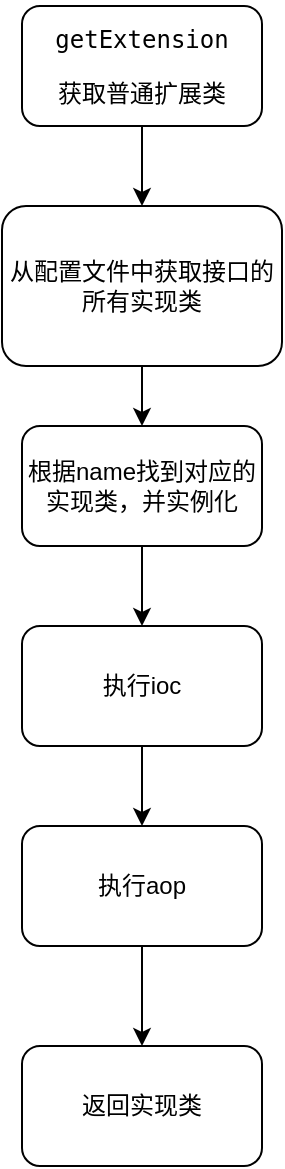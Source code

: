 <mxfile version="14.7.7" type="github">
  <diagram id="zrVdomL0mERQolu0k9rl" name="Page-1">
    <mxGraphModel dx="946" dy="536" grid="1" gridSize="10" guides="1" tooltips="1" connect="1" arrows="1" fold="1" page="1" pageScale="1" pageWidth="827" pageHeight="1169" math="0" shadow="0">
      <root>
        <mxCell id="0" />
        <mxCell id="1" parent="0" />
        <mxCell id="THbM5ONuqLWvobYrhW5Y-16" value="" style="edgeStyle=orthogonalEdgeStyle;rounded=0;orthogonalLoop=1;jettySize=auto;html=1;" edge="1" parent="1" source="THbM5ONuqLWvobYrhW5Y-1" target="THbM5ONuqLWvobYrhW5Y-9">
          <mxGeometry relative="1" as="geometry" />
        </mxCell>
        <mxCell id="THbM5ONuqLWvobYrhW5Y-1" value="&lt;pre&gt;getExtension&lt;/pre&gt;&lt;pre&gt;获取普通扩展类&lt;/pre&gt;" style="rounded=1;whiteSpace=wrap;html=1;" vertex="1" parent="1">
          <mxGeometry x="140" y="130" width="120" height="60" as="geometry" />
        </mxCell>
        <mxCell id="THbM5ONuqLWvobYrhW5Y-6" value="返回实现类" style="rounded=1;whiteSpace=wrap;html=1;" vertex="1" parent="1">
          <mxGeometry x="140" y="650" width="120" height="60" as="geometry" />
        </mxCell>
        <mxCell id="THbM5ONuqLWvobYrhW5Y-17" value="" style="edgeStyle=orthogonalEdgeStyle;rounded=0;orthogonalLoop=1;jettySize=auto;html=1;" edge="1" parent="1" source="THbM5ONuqLWvobYrhW5Y-9" target="THbM5ONuqLWvobYrhW5Y-13">
          <mxGeometry relative="1" as="geometry" />
        </mxCell>
        <mxCell id="THbM5ONuqLWvobYrhW5Y-9" value="从配置文件中获取接口的所有实现类" style="rounded=1;whiteSpace=wrap;html=1;" vertex="1" parent="1">
          <mxGeometry x="130" y="230" width="140" height="80" as="geometry" />
        </mxCell>
        <mxCell id="THbM5ONuqLWvobYrhW5Y-18" value="" style="edgeStyle=orthogonalEdgeStyle;rounded=0;orthogonalLoop=1;jettySize=auto;html=1;" edge="1" parent="1" source="THbM5ONuqLWvobYrhW5Y-13" target="THbM5ONuqLWvobYrhW5Y-14">
          <mxGeometry relative="1" as="geometry" />
        </mxCell>
        <mxCell id="THbM5ONuqLWvobYrhW5Y-13" value="根据name找到对应的实现类，并实例化" style="rounded=1;whiteSpace=wrap;html=1;" vertex="1" parent="1">
          <mxGeometry x="140" y="340" width="120" height="60" as="geometry" />
        </mxCell>
        <mxCell id="THbM5ONuqLWvobYrhW5Y-19" value="" style="edgeStyle=orthogonalEdgeStyle;rounded=0;orthogonalLoop=1;jettySize=auto;html=1;" edge="1" parent="1" source="THbM5ONuqLWvobYrhW5Y-14" target="THbM5ONuqLWvobYrhW5Y-15">
          <mxGeometry relative="1" as="geometry" />
        </mxCell>
        <mxCell id="THbM5ONuqLWvobYrhW5Y-14" value="执行ioc" style="rounded=1;whiteSpace=wrap;html=1;" vertex="1" parent="1">
          <mxGeometry x="140" y="440" width="120" height="60" as="geometry" />
        </mxCell>
        <mxCell id="THbM5ONuqLWvobYrhW5Y-20" value="" style="edgeStyle=orthogonalEdgeStyle;rounded=0;orthogonalLoop=1;jettySize=auto;html=1;" edge="1" parent="1" source="THbM5ONuqLWvobYrhW5Y-15" target="THbM5ONuqLWvobYrhW5Y-6">
          <mxGeometry relative="1" as="geometry" />
        </mxCell>
        <mxCell id="THbM5ONuqLWvobYrhW5Y-15" value="执行aop" style="rounded=1;whiteSpace=wrap;html=1;" vertex="1" parent="1">
          <mxGeometry x="140" y="540" width="120" height="60" as="geometry" />
        </mxCell>
      </root>
    </mxGraphModel>
  </diagram>
</mxfile>
